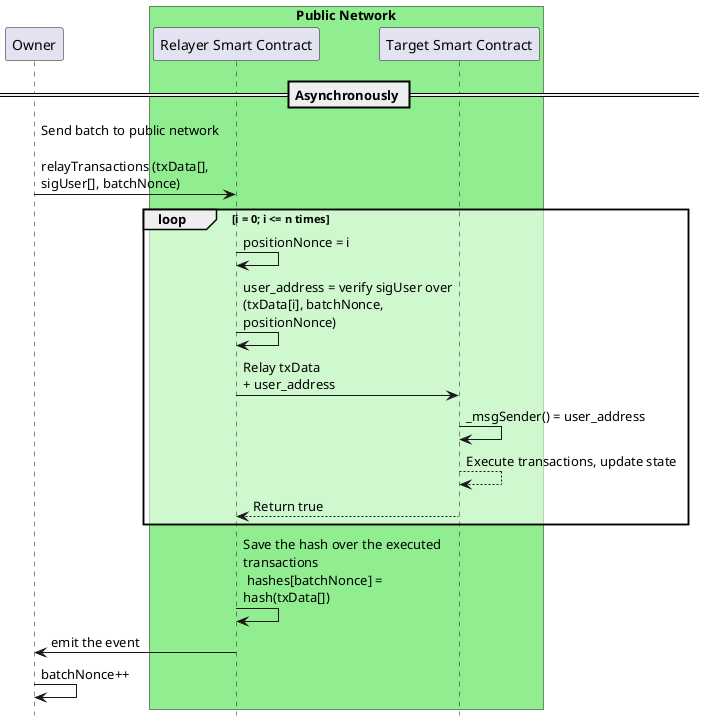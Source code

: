 @startuml async
skinparam maxMessageSize 220
skinparam SequenceGroupBodyBackgroundColor #FFFFFF90
hide footbox

participant Owner

' box "Local Network" #LightGray
' participant "Target Smart Contract" as LocalBlockchain
' end box


box "Public Network" #LightGreen
participant "Relayer Smart Contract" as PublicRelayer
participant "Target Smart Contract" as PublicTarget
end box


== Asynchronously ==
box Asynchronously

Owner -> PublicRelayer : Send batch to public network \n\nrelayTransactions (txData[], sigUser[], batchNonce)

loop i = 0; i <= n times
  PublicRelayer -> PublicRelayer: positionNonce = i
  PublicRelayer -> PublicRelayer: user_address = verify sigUser over (txData[i], batchNonce, positionNonce)

  PublicRelayer -> PublicTarget : Relay txData \n+ user_address

  PublicTarget -> PublicTarget : _msgSender() = user_address
  PublicTarget --> PublicTarget : Execute transactions, update state
  PublicTarget --> PublicRelayer : Return true
end

PublicRelayer -> PublicRelayer: Save the hash over the executed transactions \n hashes[batchNonce] = hash(txData[])
PublicRelayer -> Owner: emit the event
Owner -> Owner : batchNonce++
end box

@enduml